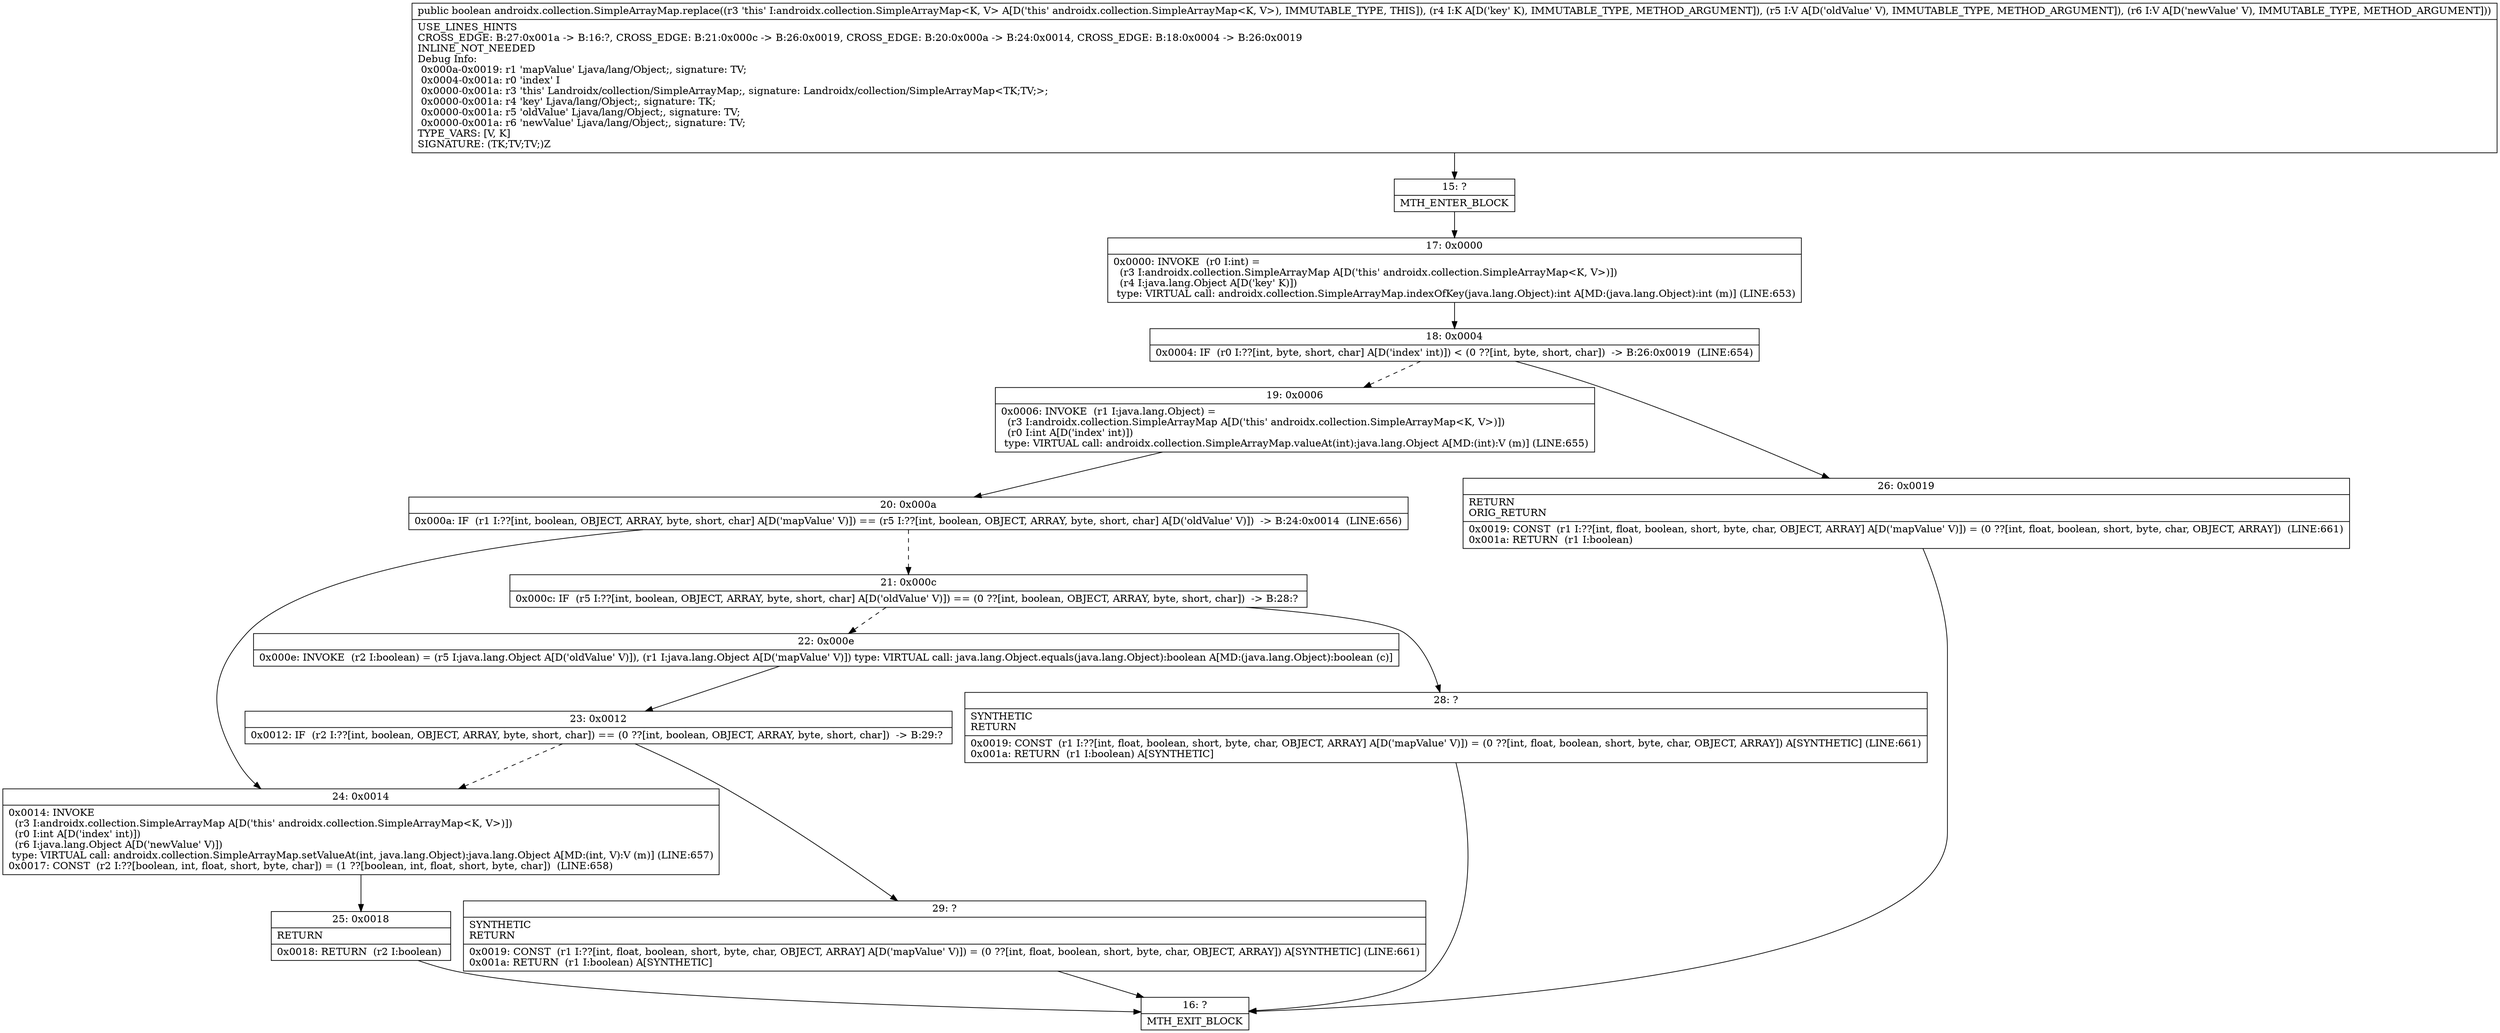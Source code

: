 digraph "CFG forandroidx.collection.SimpleArrayMap.replace(Ljava\/lang\/Object;Ljava\/lang\/Object;Ljava\/lang\/Object;)Z" {
Node_15 [shape=record,label="{15\:\ ?|MTH_ENTER_BLOCK\l}"];
Node_17 [shape=record,label="{17\:\ 0x0000|0x0000: INVOKE  (r0 I:int) = \l  (r3 I:androidx.collection.SimpleArrayMap A[D('this' androidx.collection.SimpleArrayMap\<K, V\>)])\l  (r4 I:java.lang.Object A[D('key' K)])\l type: VIRTUAL call: androidx.collection.SimpleArrayMap.indexOfKey(java.lang.Object):int A[MD:(java.lang.Object):int (m)] (LINE:653)\l}"];
Node_18 [shape=record,label="{18\:\ 0x0004|0x0004: IF  (r0 I:??[int, byte, short, char] A[D('index' int)]) \< (0 ??[int, byte, short, char])  \-\> B:26:0x0019  (LINE:654)\l}"];
Node_19 [shape=record,label="{19\:\ 0x0006|0x0006: INVOKE  (r1 I:java.lang.Object) = \l  (r3 I:androidx.collection.SimpleArrayMap A[D('this' androidx.collection.SimpleArrayMap\<K, V\>)])\l  (r0 I:int A[D('index' int)])\l type: VIRTUAL call: androidx.collection.SimpleArrayMap.valueAt(int):java.lang.Object A[MD:(int):V (m)] (LINE:655)\l}"];
Node_20 [shape=record,label="{20\:\ 0x000a|0x000a: IF  (r1 I:??[int, boolean, OBJECT, ARRAY, byte, short, char] A[D('mapValue' V)]) == (r5 I:??[int, boolean, OBJECT, ARRAY, byte, short, char] A[D('oldValue' V)])  \-\> B:24:0x0014  (LINE:656)\l}"];
Node_21 [shape=record,label="{21\:\ 0x000c|0x000c: IF  (r5 I:??[int, boolean, OBJECT, ARRAY, byte, short, char] A[D('oldValue' V)]) == (0 ??[int, boolean, OBJECT, ARRAY, byte, short, char])  \-\> B:28:? \l}"];
Node_22 [shape=record,label="{22\:\ 0x000e|0x000e: INVOKE  (r2 I:boolean) = (r5 I:java.lang.Object A[D('oldValue' V)]), (r1 I:java.lang.Object A[D('mapValue' V)]) type: VIRTUAL call: java.lang.Object.equals(java.lang.Object):boolean A[MD:(java.lang.Object):boolean (c)]\l}"];
Node_23 [shape=record,label="{23\:\ 0x0012|0x0012: IF  (r2 I:??[int, boolean, OBJECT, ARRAY, byte, short, char]) == (0 ??[int, boolean, OBJECT, ARRAY, byte, short, char])  \-\> B:29:? \l}"];
Node_29 [shape=record,label="{29\:\ ?|SYNTHETIC\lRETURN\l|0x0019: CONST  (r1 I:??[int, float, boolean, short, byte, char, OBJECT, ARRAY] A[D('mapValue' V)]) = (0 ??[int, float, boolean, short, byte, char, OBJECT, ARRAY]) A[SYNTHETIC] (LINE:661)\l0x001a: RETURN  (r1 I:boolean) A[SYNTHETIC]\l}"];
Node_16 [shape=record,label="{16\:\ ?|MTH_EXIT_BLOCK\l}"];
Node_28 [shape=record,label="{28\:\ ?|SYNTHETIC\lRETURN\l|0x0019: CONST  (r1 I:??[int, float, boolean, short, byte, char, OBJECT, ARRAY] A[D('mapValue' V)]) = (0 ??[int, float, boolean, short, byte, char, OBJECT, ARRAY]) A[SYNTHETIC] (LINE:661)\l0x001a: RETURN  (r1 I:boolean) A[SYNTHETIC]\l}"];
Node_24 [shape=record,label="{24\:\ 0x0014|0x0014: INVOKE  \l  (r3 I:androidx.collection.SimpleArrayMap A[D('this' androidx.collection.SimpleArrayMap\<K, V\>)])\l  (r0 I:int A[D('index' int)])\l  (r6 I:java.lang.Object A[D('newValue' V)])\l type: VIRTUAL call: androidx.collection.SimpleArrayMap.setValueAt(int, java.lang.Object):java.lang.Object A[MD:(int, V):V (m)] (LINE:657)\l0x0017: CONST  (r2 I:??[boolean, int, float, short, byte, char]) = (1 ??[boolean, int, float, short, byte, char])  (LINE:658)\l}"];
Node_25 [shape=record,label="{25\:\ 0x0018|RETURN\l|0x0018: RETURN  (r2 I:boolean) \l}"];
Node_26 [shape=record,label="{26\:\ 0x0019|RETURN\lORIG_RETURN\l|0x0019: CONST  (r1 I:??[int, float, boolean, short, byte, char, OBJECT, ARRAY] A[D('mapValue' V)]) = (0 ??[int, float, boolean, short, byte, char, OBJECT, ARRAY])  (LINE:661)\l0x001a: RETURN  (r1 I:boolean) \l}"];
MethodNode[shape=record,label="{public boolean androidx.collection.SimpleArrayMap.replace((r3 'this' I:androidx.collection.SimpleArrayMap\<K, V\> A[D('this' androidx.collection.SimpleArrayMap\<K, V\>), IMMUTABLE_TYPE, THIS]), (r4 I:K A[D('key' K), IMMUTABLE_TYPE, METHOD_ARGUMENT]), (r5 I:V A[D('oldValue' V), IMMUTABLE_TYPE, METHOD_ARGUMENT]), (r6 I:V A[D('newValue' V), IMMUTABLE_TYPE, METHOD_ARGUMENT]))  | USE_LINES_HINTS\lCROSS_EDGE: B:27:0x001a \-\> B:16:?, CROSS_EDGE: B:21:0x000c \-\> B:26:0x0019, CROSS_EDGE: B:20:0x000a \-\> B:24:0x0014, CROSS_EDGE: B:18:0x0004 \-\> B:26:0x0019\lINLINE_NOT_NEEDED\lDebug Info:\l  0x000a\-0x0019: r1 'mapValue' Ljava\/lang\/Object;, signature: TV;\l  0x0004\-0x001a: r0 'index' I\l  0x0000\-0x001a: r3 'this' Landroidx\/collection\/SimpleArrayMap;, signature: Landroidx\/collection\/SimpleArrayMap\<TK;TV;\>;\l  0x0000\-0x001a: r4 'key' Ljava\/lang\/Object;, signature: TK;\l  0x0000\-0x001a: r5 'oldValue' Ljava\/lang\/Object;, signature: TV;\l  0x0000\-0x001a: r6 'newValue' Ljava\/lang\/Object;, signature: TV;\lTYPE_VARS: [V, K]\lSIGNATURE: (TK;TV;TV;)Z\l}"];
MethodNode -> Node_15;Node_15 -> Node_17;
Node_17 -> Node_18;
Node_18 -> Node_19[style=dashed];
Node_18 -> Node_26;
Node_19 -> Node_20;
Node_20 -> Node_21[style=dashed];
Node_20 -> Node_24;
Node_21 -> Node_22[style=dashed];
Node_21 -> Node_28;
Node_22 -> Node_23;
Node_23 -> Node_24[style=dashed];
Node_23 -> Node_29;
Node_29 -> Node_16;
Node_28 -> Node_16;
Node_24 -> Node_25;
Node_25 -> Node_16;
Node_26 -> Node_16;
}

